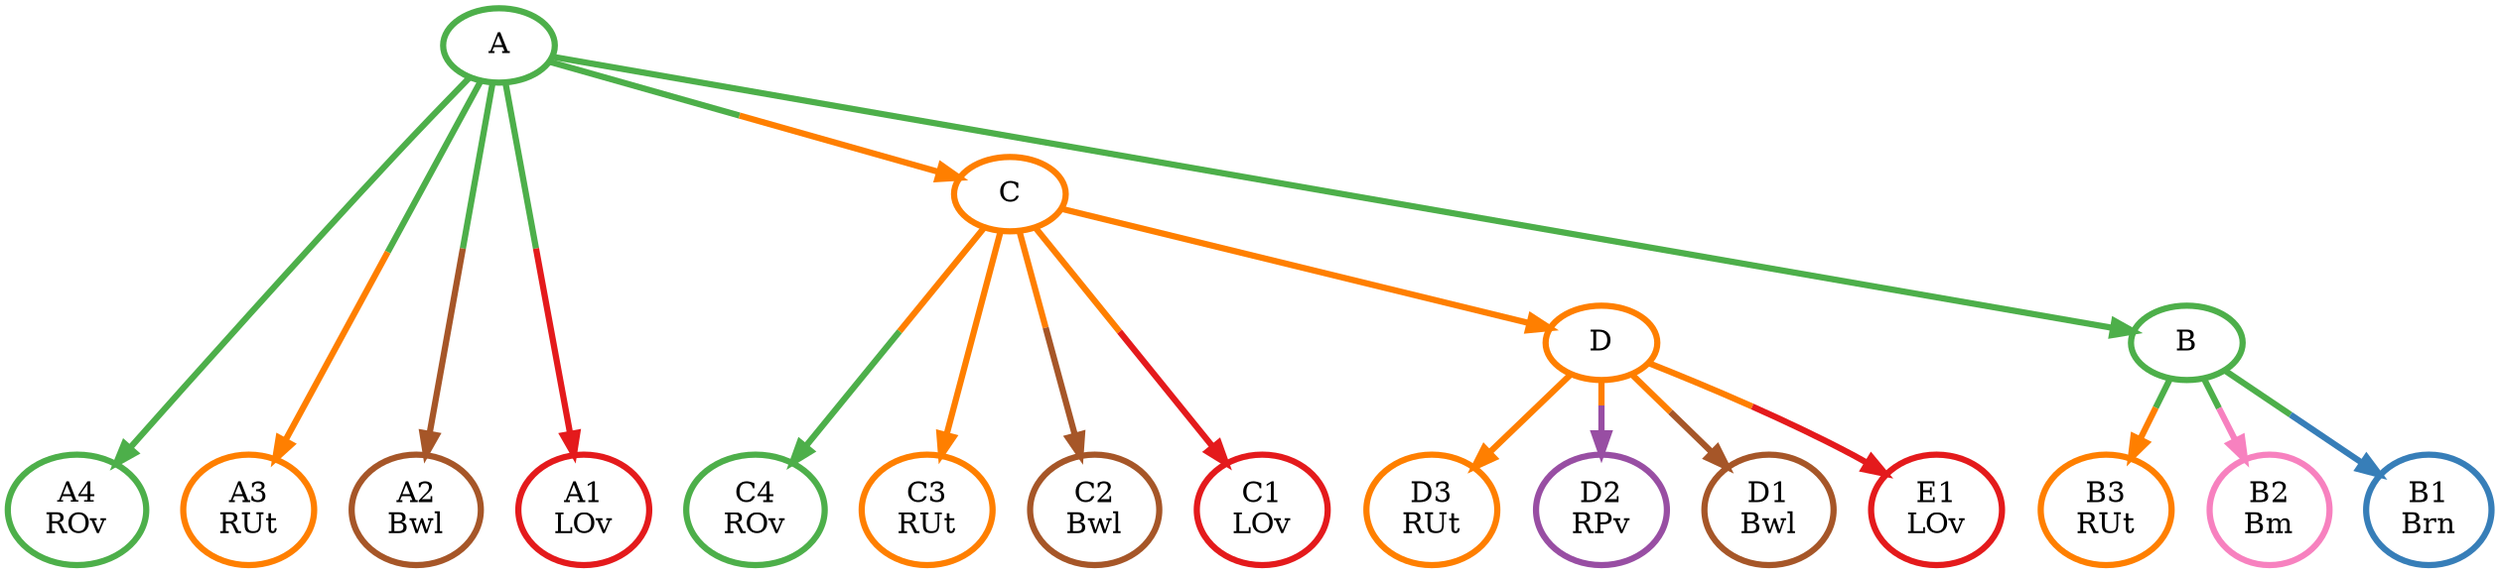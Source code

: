 digraph T {
	{
		rank=same
		18 [penwidth=3,colorscheme=set19,color=5,label="D3\nRUt"]
		17 [penwidth=3,colorscheme=set19,color=4,label="D2\nRPv"]
		16 [penwidth=3,colorscheme=set19,color=7,label="D1\nBwl"]
		15 [penwidth=3,colorscheme=set19,color=3,label="C4\nROv"]
		14 [penwidth=3,colorscheme=set19,color=5,label="C3\nRUt"]
		13 [penwidth=3,colorscheme=set19,color=7,label="C2\nBwl"]
		12 [penwidth=3,colorscheme=set19,color=1,label="C1\nLOv"]
		11 [penwidth=3,colorscheme=set19,color=5,label="B3\nRUt"]
		10 [penwidth=3,colorscheme=set19,color=8,label="B2\nBm"]
		9 [penwidth=3,colorscheme=set19,color=2,label="B1\nBrn"]
		8 [penwidth=3,colorscheme=set19,color=3,label="A4\nROv"]
		7 [penwidth=3,colorscheme=set19,color=5,label="A3\nRUt"]
		6 [penwidth=3,colorscheme=set19,color=7,label="A2\nBwl"]
		5 [penwidth=3,colorscheme=set19,color=1,label="A1\nLOv"]
		4 [penwidth=3,colorscheme=set19,color=1,label="E1\nLOv"]
	}
	3 [penwidth=3,colorscheme=set19,color=5,label="D"]
	2 [penwidth=3,colorscheme=set19,color=5,label="C"]
	1 [penwidth=3,colorscheme=set19,color=3,label="B"]
	0 [penwidth=3,colorscheme=set19,color=3,label="A"]
	3 -> 18 [penwidth=3,colorscheme=set19,color=5]
	3 -> 17 [penwidth=3,colorscheme=set19,color="5;0.5:4"]
	3 -> 16 [penwidth=3,colorscheme=set19,color="5;0.5:7"]
	3 -> 4 [penwidth=3,colorscheme=set19,color="5;0.5:1"]
	2 -> 15 [penwidth=3,colorscheme=set19,color="5;0.5:3"]
	2 -> 14 [penwidth=3,colorscheme=set19,color=5]
	2 -> 13 [penwidth=3,colorscheme=set19,color="5;0.5:7"]
	2 -> 12 [penwidth=3,colorscheme=set19,color="5;0.5:1"]
	2 -> 3 [penwidth=3,colorscheme=set19,color=5]
	1 -> 11 [penwidth=3,colorscheme=set19,color="3;0.5:5"]
	1 -> 10 [penwidth=3,colorscheme=set19,color="3;0.5:8"]
	1 -> 9 [penwidth=3,colorscheme=set19,color="3;0.5:2"]
	0 -> 8 [penwidth=3,colorscheme=set19,color=3]
	0 -> 7 [penwidth=3,colorscheme=set19,color="3;0.5:5"]
	0 -> 6 [penwidth=3,colorscheme=set19,color="3;0.5:7"]
	0 -> 5 [penwidth=3,colorscheme=set19,color="3;0.5:1"]
	0 -> 2 [penwidth=3,colorscheme=set19,color="3;0.5:5"]
	0 -> 1 [penwidth=3,colorscheme=set19,color=3]
}
